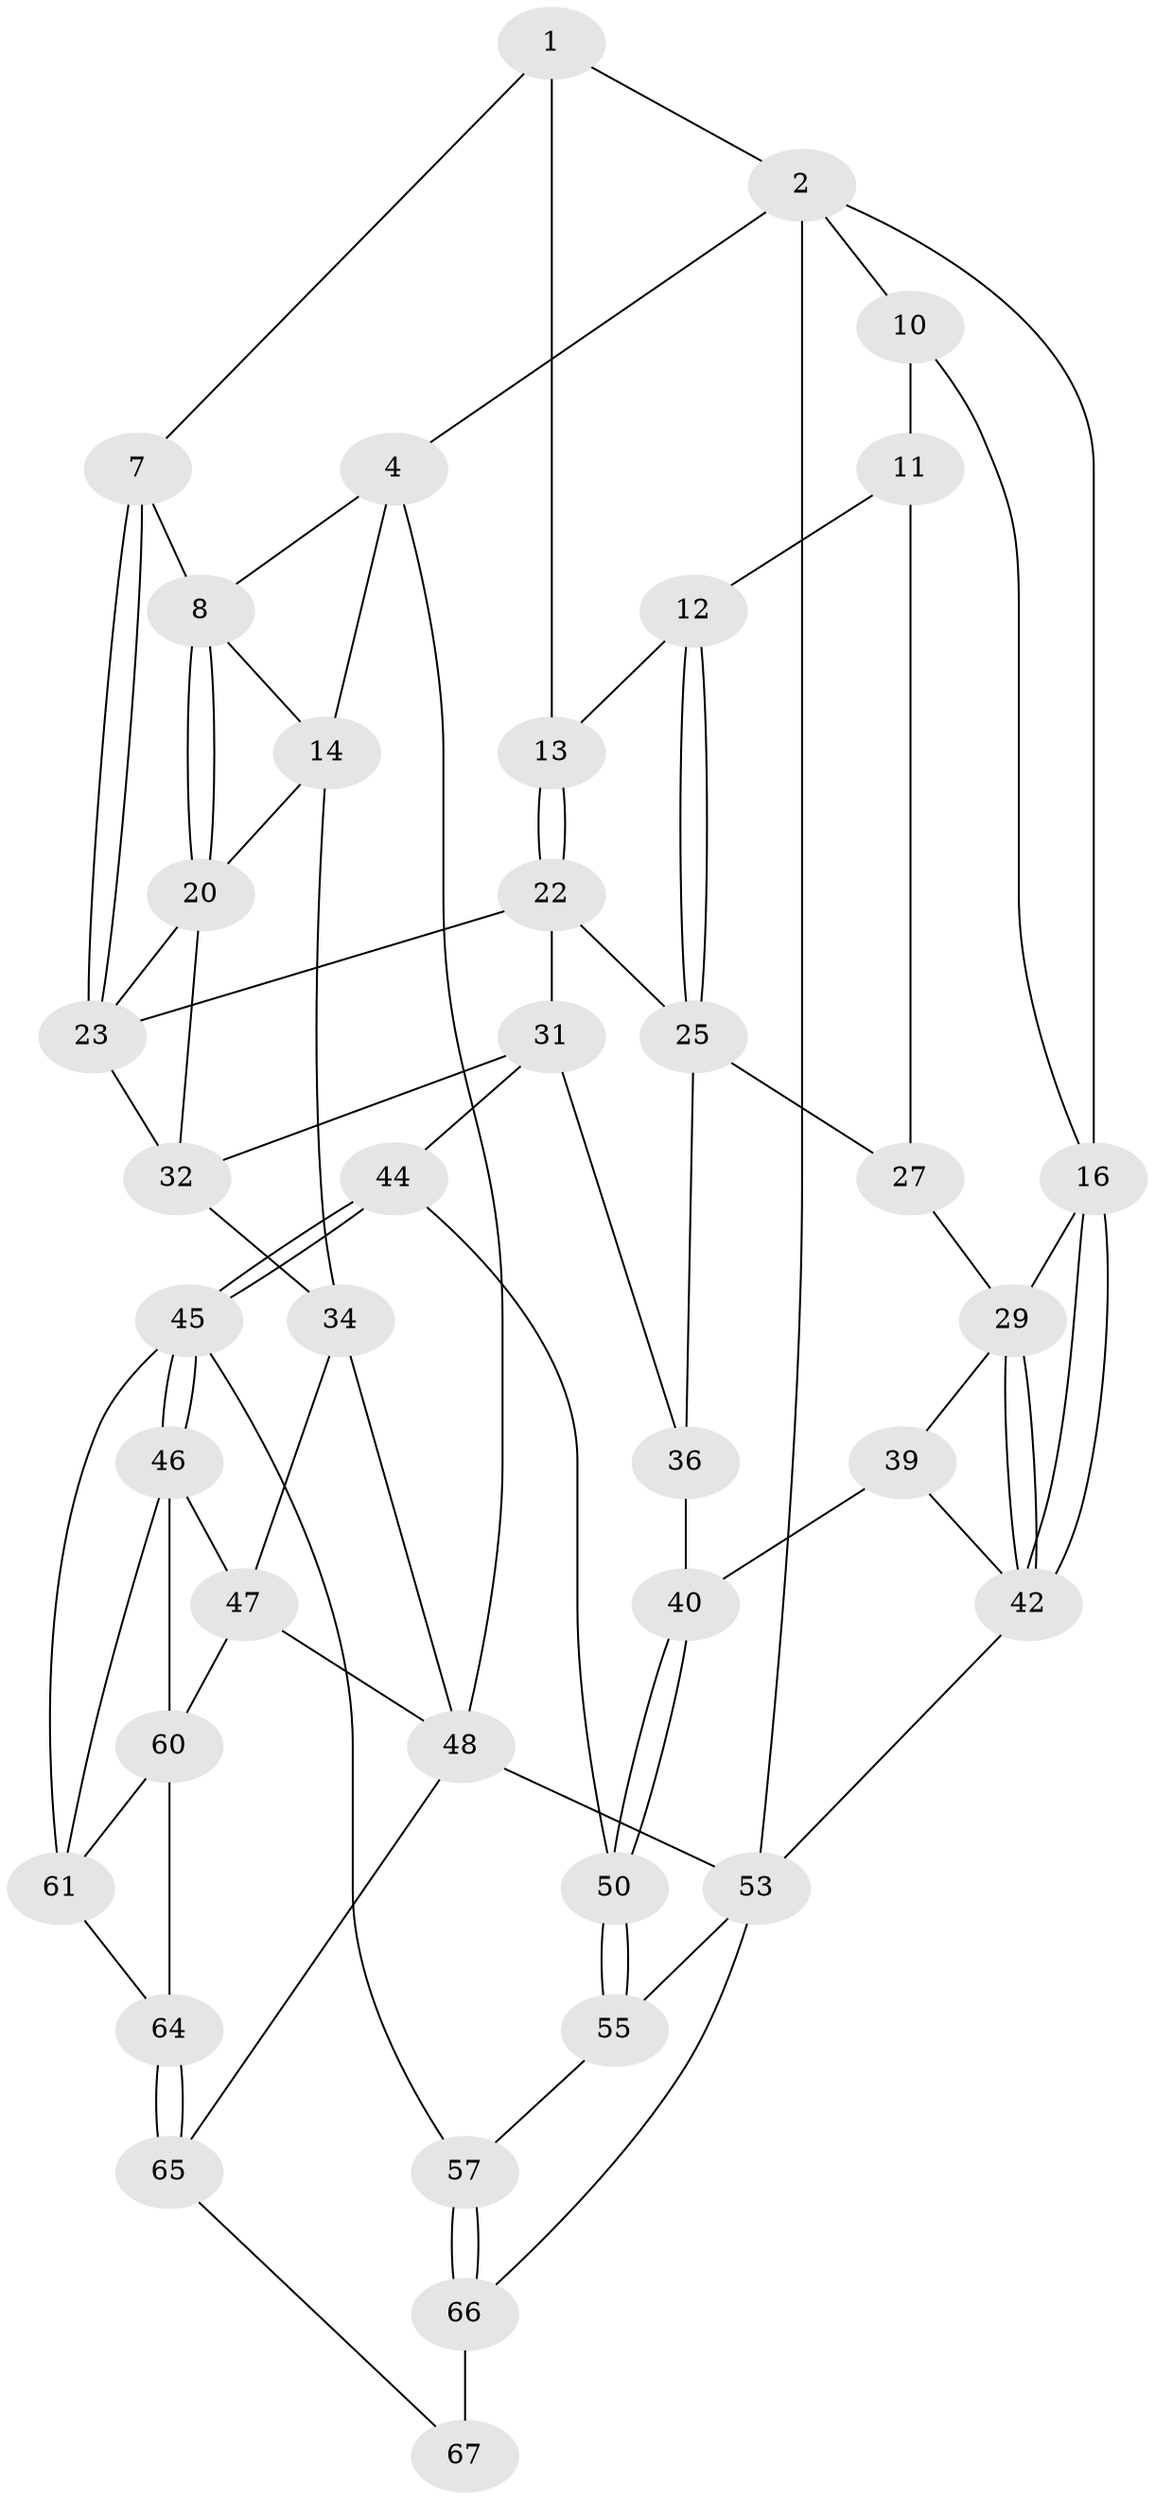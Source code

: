 // original degree distribution, {3: 0.02857142857142857, 4: 0.2571428571428571, 5: 0.4857142857142857, 6: 0.22857142857142856}
// Generated by graph-tools (version 1.1) at 2025/42/03/06/25 10:42:27]
// undirected, 39 vertices, 82 edges
graph export_dot {
graph [start="1"]
  node [color=gray90,style=filled];
  1 [pos="+0.38060457743087356+0",super="+6"];
  2 [pos="+0.9940667631398791+0",super="+3"];
  4 [pos="+0+0",super="+5"];
  7 [pos="+0.3755224381171026+0.13622720271078703"];
  8 [pos="+0.2082386696950105+0.15921882731685122",super="+9"];
  10 [pos="+0.7892515318255239+0.018308968801065053",super="+18"];
  11 [pos="+0.6964112149616069+0.09714164629910553",super="+19"];
  12 [pos="+0.6222655187582224+0.15322665098631277"];
  13 [pos="+0.5956309990102219+0.14409312226137602"];
  14 [pos="+0+0.015837948117992662",super="+15"];
  16 [pos="+1+0.20352548411806742",super="+17"];
  20 [pos="+0.19912652549693358+0.20957098068886454",super="+21"];
  22 [pos="+0.4706511756096681+0.26472343879266635",super="+26"];
  23 [pos="+0.3756188438039349+0.1401211130878708",super="+24"];
  25 [pos="+0.6460276836026055+0.3132902968843754",super="+28"];
  27 [pos="+0.6700089961633396+0.3345502344871376"];
  29 [pos="+0.866269989104092+0.39911232863689866",super="+30"];
  31 [pos="+0.35723782169979346+0.4627650980914248",super="+38"];
  32 [pos="+0.3224195727082988+0.45083255892399154",super="+33"];
  34 [pos="+0.17492926534937284+0.47838968581070845",super="+35"];
  36 [pos="+0.5957497653651759+0.432082340553041",super="+37"];
  39 [pos="+0.6963040125218952+0.5971203739518571"];
  40 [pos="+0.6294612698574449+0.6019401949229108",super="+41"];
  42 [pos="+1+0.8520725177087365",super="+43"];
  44 [pos="+0.3984582499179359+0.7246631526881644"];
  45 [pos="+0.330934473240151+0.7857141410725162",super="+58"];
  46 [pos="+0.29744993317684876+0.7833346807665922",super="+59"];
  47 [pos="+0.1599284342068466+0.5915094333515551",super="+52"];
  48 [pos="+0+0.7763480136297024",super="+49"];
  50 [pos="+0.5275411752975668+0.747751546353479",super="+51"];
  53 [pos="+1+1",super="+54"];
  55 [pos="+0.66800039210487+0.9613469862420547",super="+56"];
  57 [pos="+0.3966554465961309+0.9058647914505438"];
  60 [pos="+0.11109874382914858+0.8387237056453051",super="+63"];
  61 [pos="+0.2627594398562566+1",super="+62"];
  64 [pos="+0.09804463140396341+0.9586609888578649",super="+69"];
  65 [pos="+0+1",super="+68"];
  66 [pos="+0.39663116331277803+0.9461346349466523",super="+70"];
  67 [pos="+0.3746715149863333+1"];
  1 -- 2;
  1 -- 13;
  1 -- 7;
  2 -- 10;
  2 -- 16;
  2 -- 4;
  2 -- 53;
  4 -- 14;
  4 -- 48;
  4 -- 8;
  7 -- 8;
  7 -- 23;
  7 -- 23;
  8 -- 20;
  8 -- 20;
  8 -- 14;
  10 -- 11 [weight=2];
  10 -- 16;
  11 -- 12;
  11 -- 27;
  12 -- 13;
  12 -- 25;
  12 -- 25;
  13 -- 22;
  13 -- 22;
  14 -- 34;
  14 -- 20;
  16 -- 42;
  16 -- 42;
  16 -- 29;
  20 -- 23;
  20 -- 32;
  22 -- 23;
  22 -- 25;
  22 -- 31;
  23 -- 32;
  25 -- 27;
  25 -- 36;
  27 -- 29;
  29 -- 42;
  29 -- 42;
  29 -- 39;
  31 -- 32;
  31 -- 44;
  31 -- 36;
  32 -- 34;
  34 -- 47;
  34 -- 48;
  36 -- 40 [weight=2];
  39 -- 40;
  39 -- 42;
  40 -- 50;
  40 -- 50;
  42 -- 53;
  44 -- 45;
  44 -- 45;
  44 -- 50;
  45 -- 46;
  45 -- 46;
  45 -- 57;
  45 -- 61;
  46 -- 47;
  46 -- 60;
  46 -- 61;
  47 -- 48;
  47 -- 60;
  48 -- 65;
  48 -- 53;
  50 -- 55 [weight=2];
  50 -- 55;
  53 -- 66;
  53 -- 55;
  55 -- 57;
  57 -- 66;
  57 -- 66;
  60 -- 64;
  60 -- 61;
  61 -- 64;
  64 -- 65 [weight=2];
  64 -- 65;
  65 -- 67;
  66 -- 67 [weight=2];
}
